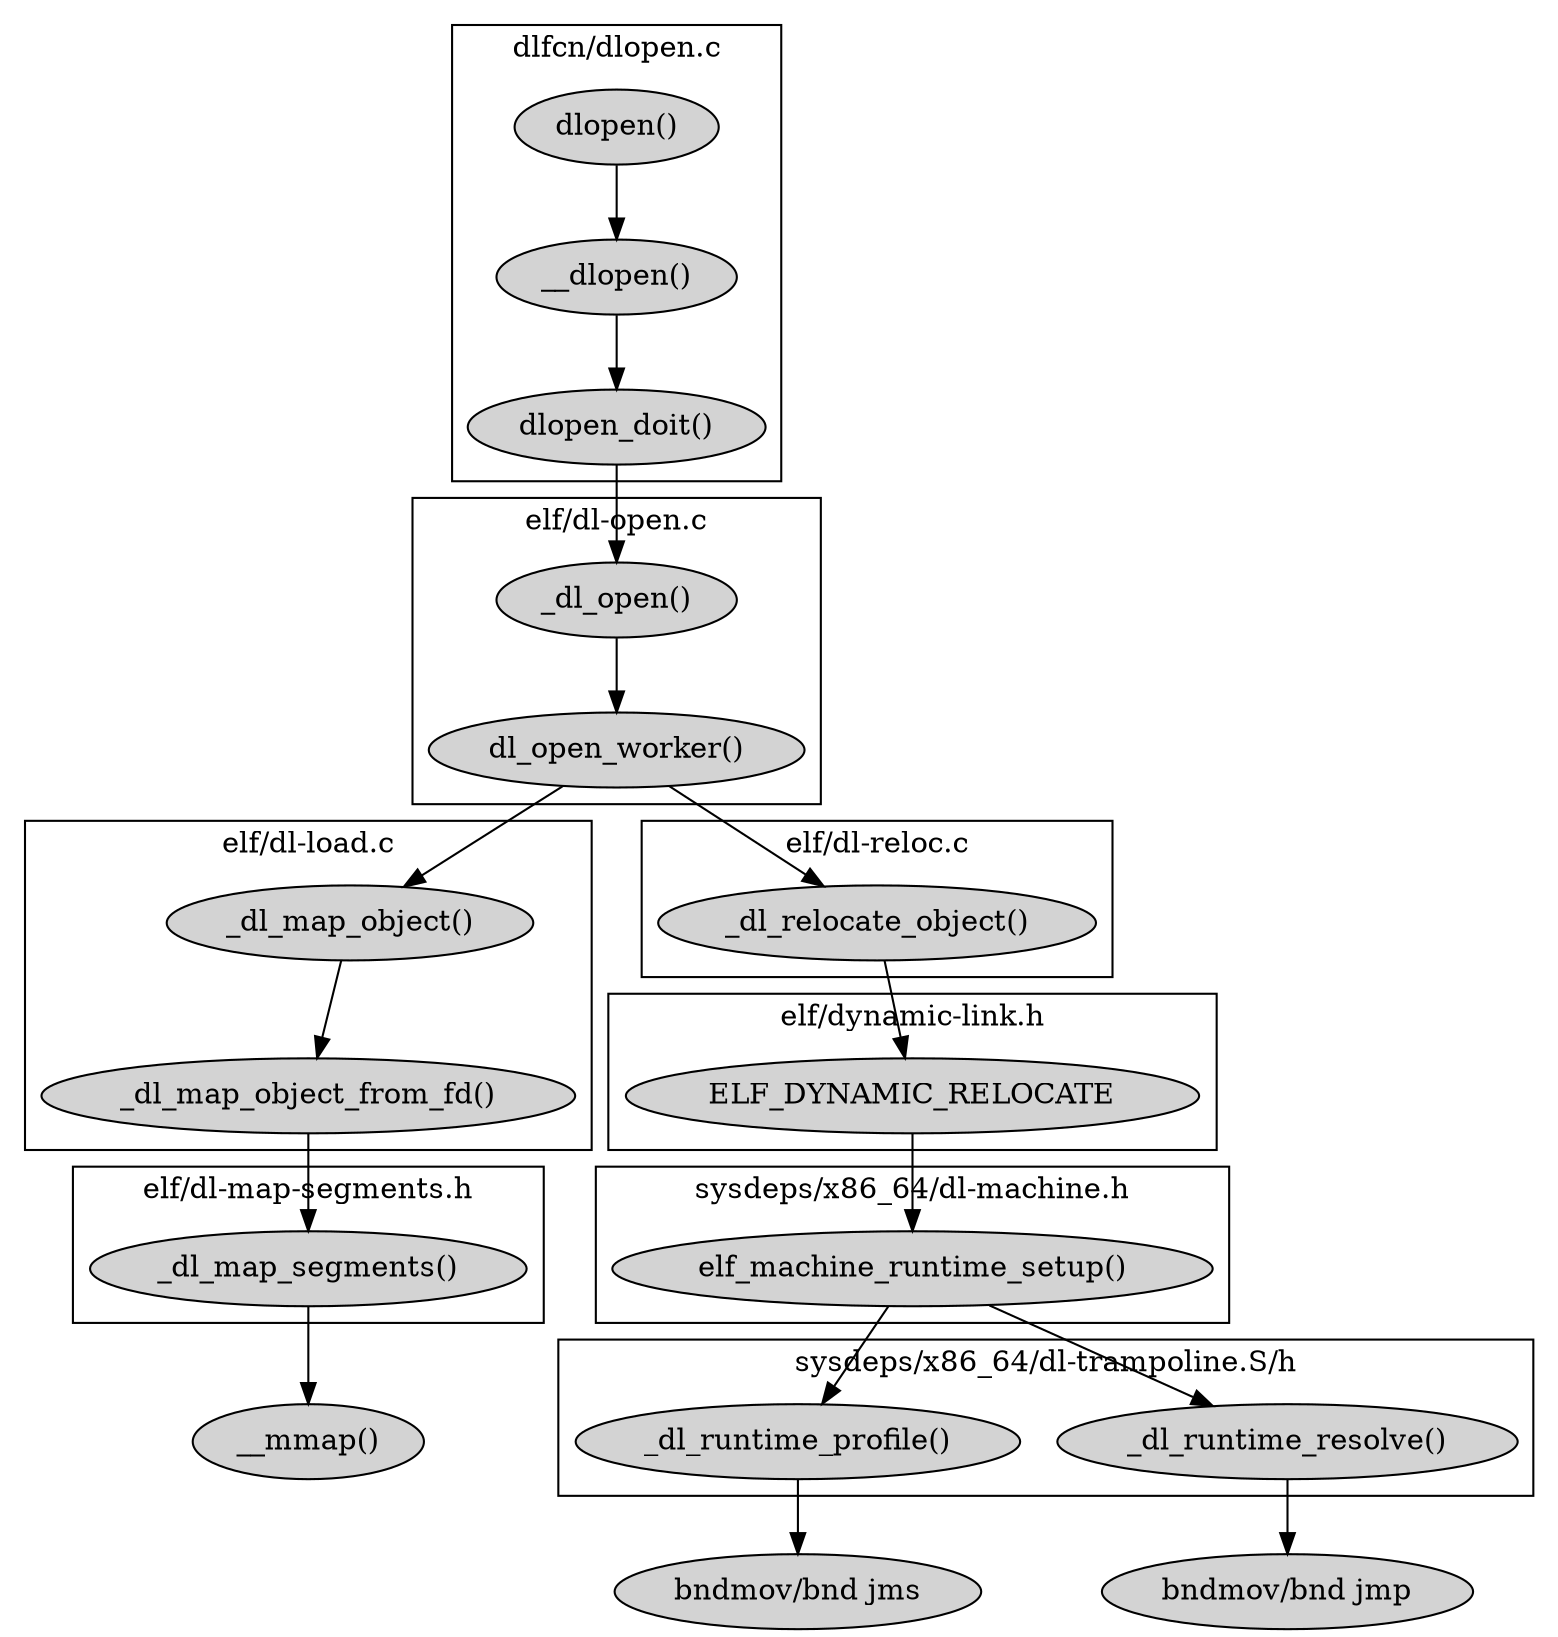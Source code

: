 /*
 * graphviz.org
 * a -> b
 */
digraph kernel {
//	rankdir = "LR"
//	label = "Diagram of dlopen"
	node [ style=filled ]

	subgraph cluster_dlfcn_dlopen_c {
		label = "dlfcn/dlopen.c"

		"dlopen()";
		"__dlopen()";
		"dlopen_doit()";
	}

	subgraph cluster_elf_dl_open_c {
		label = "elf/dl-open.c"

		"_dl_open()";
		"dl_open_worker()";
	}

	subgraph cluster_elf_dl_reloc_c {
		label = "elf/dl-reloc.c"

		"_dl_relocate_object()";
	}

	subgraph cluster_elf_dynamic_link_h {
		label = "elf/dynamic-link.h"

		"ELF_DYNAMIC_RELOCATE"
	}

	subgraph cluster_sysdeps_x86_64_dl_machine_h {
		label = "sysdeps/x86_64/dl-machine.h"

		"elf_machine_runtime_setup()"
	}
	subgraph cluster_sysdeps_x86_64_dl_trampoline_s_h {
		label = "sysdeps/x86_64/dl-trampoline.S/h"

		"_dl_runtime_profile()";
		"_dl_runtime_resolve()"
	}

	subgraph cluster_elf_dl_load_c {
		label = "elf/dl-load.c"

		"_dl_map_object()"
		"_dl_map_object_from_fd()"
	}

	subgraph cluster_elf_dl_map_segments_h {
		label = "elf/dl-map-segments.h"

		"_dl_map_segments()"
	}

	"dlopen()" -> "__dlopen()" -> "dlopen_doit()" -> "_dl_open()" -> "dl_open_worker()"
	"dl_open_worker()" -> {
		"_dl_relocate_object()"; "_dl_map_object()"
	}
	"_dl_relocate_object()" -> "ELF_DYNAMIC_RELOCATE" -> "elf_machine_runtime_setup()"
	"elf_machine_runtime_setup()" -> {
		"_dl_runtime_profile()"; "_dl_runtime_resolve()"
	}
	"_dl_runtime_profile()" -> "bndmov/bnd jms"
	"_dl_runtime_resolve()" -> "bndmov/bnd jmp"


	"_dl_map_object()" -> "_dl_map_object_from_fd()" -> "_dl_map_segments()" -> "__mmap()"
}


